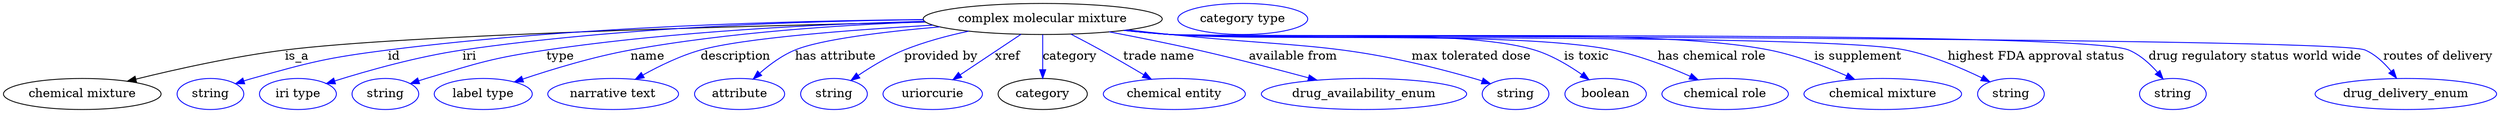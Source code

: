 digraph {
	graph [bb="0,0,2872.6,123"];
	node [label="\N"];
	"complex molecular mixture"	[height=0.5,
		label="complex molecular mixture",
		pos="1197,105",
		width=3.8274];
	"chemical mixture"	[height=0.5,
		pos="90.992,18",
		width=2.5276];
	"complex molecular mixture" -> "chemical mixture"	[label=is_a,
		lp="337.99,61.5",
		pos="e,142.84,32.798 1061.9,101.41 853.39,96.938 462.53,86.511 323.99,69 265.29,61.581 199.47,46.848 152.79,35.287"];
	id	[color=blue,
		height=0.5,
		label=string,
		pos="237.99,18",
		width=1.0652];
	"complex molecular mixture" -> id	[color=blue,
		label=id,
		lp="449.99,61.5",
		pos="e,266.98,29.966 1059.2,104.23 907.56,102.95 656.99,96.277 442.99,69 372.26,59.984 354.64,55.278 285.99,36 282.89,35.128 279.69,34.158 \
276.49,33.138",
		style=solid];
	iri	[color=blue,
		height=0.5,
		label="iri type",
		pos="338.99,18",
		width=1.2277];
	"complex molecular mixture" -> iri	[color=blue,
		label=iri,
		lp="536.99,61.5",
		pos="e,372.16,30.157 1059,104.22 923.46,102.69 710.98,95.611 528.99,69 477.56,61.48 420.04,45.196 381.9,33.247",
		style=solid];
	type	[color=blue,
		height=0.5,
		label=string,
		pos="439.99,18",
		width=1.0652];
	"complex molecular mixture" -> type	[color=blue,
		label=type,
		lp="640.99,61.5",
		pos="e,468.91,30.034 1060.5,102.3 944.18,99.258 772.85,91.031 624.99,69 562.62,59.706 547.41,54.087 486.99,36 484.23,35.172 481.38,34.272 \
478.53,33.332",
		style=solid];
	name	[color=blue,
		height=0.5,
		label="label type",
		pos="552.99,18",
		width=1.5707];
	"complex molecular mixture" -> name	[color=blue,
		label=name,
		lp="741.99,61.5",
		pos="e,588.71,32.003 1061.4,101.71 965.85,98.22 835.26,89.682 721.99,69 679.25,61.197 631.94,46.669 598.27,35.276",
		style=solid];
	description	[color=blue,
		height=0.5,
		label="narrative text",
		pos="702.99,18",
		width=2.0943];
	"complex molecular mixture" -> description	[color=blue,
		label=description,
		lp="842.49,61.5",
		pos="e,728.35,35.208 1070.1,97.949 974.09,92.399 850.73,82.912 801.99,69 779.34,62.535 755.73,50.831 737.25,40.372",
		style=solid];
	"has attribute"	[color=blue,
		height=0.5,
		label=attribute,
		pos="847.99,18",
		width=1.4443];
	"complex molecular mixture" -> "has attribute"	[color=blue,
		label="has attribute",
		lp="957.99,61.5",
		pos="e,863.46,35.361 1077.6,95.901 1013.1,90.245 940.76,81.455 910.99,69 896.27,62.841 882.14,52.219 871.01,42.344",
		style=solid];
	"provided by"	[color=blue,
		height=0.5,
		label=string,
		pos="955.99,18",
		width=1.0652];
	"complex molecular mixture" -> "provided by"	[color=blue,
		label="provided by",
		lp="1079.5,61.5",
		pos="e,975.62,33.752 1111.5,90.859 1086.9,85.606 1060.5,78.485 1037,69 1018.3,61.44 999.01,49.724 983.96,39.533",
		style=solid];
	xref	[color=blue,
		height=0.5,
		label=uriorcurie,
		pos="1070,18",
		width=1.5887];
	"complex molecular mixture" -> xref	[color=blue,
		label=xref,
		lp="1156.5,61.5",
		pos="e,1093.3,34.612 1171.9,87.207 1151.8,73.769 1123.5,54.84 1101.9,40.331",
		style=solid];
	category	[height=0.5,
		pos="1197,18",
		width=1.4263];
	"complex molecular mixture" -> category	[color=blue,
		label=category,
		lp="1228.5,61.5",
		pos="e,1197,36.175 1197,86.799 1197,75.163 1197,59.548 1197,46.237",
		style=solid];
	"trade name"	[color=blue,
		height=0.5,
		label="chemical entity",
		pos="1348,18",
		width=2.2748];
	"complex molecular mixture" -> "trade name"	[color=blue,
		label="trade name",
		lp="1331,61.5",
		pos="e,1321.7,35.143 1229.6,87.448 1240.6,81.733 1252.9,75.205 1264,69 1280.2,59.957 1297.9,49.52 1312.8,40.529",
		style=solid];
	"available from"	[color=blue,
		height=0.5,
		label=drug_availability_enum,
		pos="1566,18",
		width=3.2858];
	"complex molecular mixture" -> "available from"	[color=blue,
		label="available from",
		lp="1485.5,61.5",
		pos="e,1512.2,34.151 1274.3,90.005 1305.9,83.991 1342.8,76.601 1376,69 1418.2,59.322 1465.3,46.935 1502.1,36.911",
		style=solid];
	"max tolerated dose"	[color=blue,
		height=0.5,
		label=string,
		pos="1741,18",
		width=1.0652];
	"complex molecular mixture" -> "max tolerated dose"	[color=blue,
		label="max tolerated dose",
		lp="1690,61.5",
		pos="e,1712,29.935 1295,92.333 1311.4,90.482 1328.1,88.64 1344,87 1499.9,70.863 1542.2,78.882 1693,36 1696.1,35.117 1699.3,34.141 1702.5,\
33.115",
		style=solid];
	"is toxic"	[color=blue,
		height=0.5,
		label=boolean,
		pos="1844,18",
		width=1.2999];
	"complex molecular mixture" -> "is toxic"	[color=blue,
		label="is toxic",
		lp="1823,61.5",
		pos="e,1825.1,34.595 1292.2,91.976 1309.4,90.09 1327.2,88.329 1344,87 1436.9,79.642 1673.9,96.362 1763,69 1782.4,63.038 1801.8,51.279 \
1816.8,40.662",
		style=solid];
	"has chemical role"	[color=blue,
		height=0.5,
		label="chemical role",
		pos="1982,18",
		width=2.022];
	"complex molecular mixture" -> "has chemical role"	[color=blue,
		label="has chemical role",
		lp="1966.5,61.5",
		pos="e,1951.1,34.37 1291.8,91.914 1309.1,90.022 1327.1,88.275 1344,87 1456.9,78.492 1742.1,91.769 1853,69 1883.9,62.659 1917,49.679 1941.9,\
38.534",
		style=solid];
	"is supplement"	[color=blue,
		height=0.5,
		label="chemical mixture",
		pos="2164,18",
		width=2.5276];
	"complex molecular mixture" -> "is supplement"	[color=blue,
		label="is supplement",
		lp="2135.5,61.5",
		pos="e,2131.5,34.94 1291.4,91.827 1308.8,89.932 1327,88.206 1344,87 1496.8,76.192 1882.7,98.733 2033,69 2063.9,62.882 2097.1,50.165 2122.3,\
39.088",
		style=solid];
	"highest FDA approval status"	[color=blue,
		height=0.5,
		label=string,
		pos="2311,18",
		width=1.0652];
	"complex molecular mixture" -> "highest FDA approval status"	[color=blue,
		label="highest FDA approval status",
		lp="2340.5,61.5",
		pos="e,2286.8,32.134 1291,91.802 1308.6,89.897 1326.8,88.173 1344,87 1437.8,80.592 2098,88.284 2190,69 2220.9,62.526 2253.9,48.363 2277.6,\
36.758",
		style=solid];
	"drug regulatory status world wide"	[color=blue,
		height=0.5,
		label=string,
		pos="2499,18",
		width=1.0652];
	"complex molecular mixture" -> "drug regulatory status world wide"	[color=blue,
		label="drug regulatory status world wide",
		lp="2593,61.5",
		pos="e,2487.4,35.39 1290.6,91.775 1308.3,89.859 1326.7,88.139 1344,87 1405.1,82.975 2390.3,92.36 2447,69 2460.1,63.576 2471.9,53.117 \
2480.8,43.161",
		style=solid];
	"routes of delivery"	[color=blue,
		height=0.5,
		label=drug_delivery_enum,
		pos="2768,18",
		width=2.9067];
	"complex molecular mixture" -> "routes of delivery"	[color=blue,
		label="routes of delivery",
		lp="2804.5,61.5",
		pos="e,2756.9,36.364 1290.6,91.729 1308.3,89.818 1326.7,88.111 1344,87 1382.1,84.551 2684.9,84.217 2720,69 2732.1,63.761 2742.6,53.871 \
2750.7,44.262",
		style=solid];
	"named thing_category"	[color=blue,
		height=0.5,
		label="category type",
		pos="1428,105",
		width=2.0762];
}
